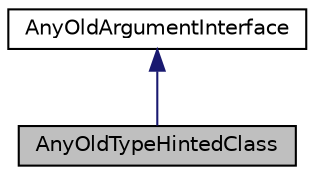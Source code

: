 digraph "AnyOldTypeHintedClass"
{
  edge [fontname="Helvetica",fontsize="10",labelfontname="Helvetica",labelfontsize="10"];
  node [fontname="Helvetica",fontsize="10",shape=record];
  Node1 [label="AnyOldTypeHintedClass",height=0.2,width=0.4,color="black", fillcolor="grey75", style="filled" fontcolor="black"];
  Node2 -> Node1 [dir="back",color="midnightblue",fontsize="10",style="solid",fontname="Helvetica"];
  Node2 [label="AnyOldArgumentInterface",height=0.2,width=0.4,color="black", fillcolor="white", style="filled",URL="$interface_any_old_argument_interface.html"];
}
